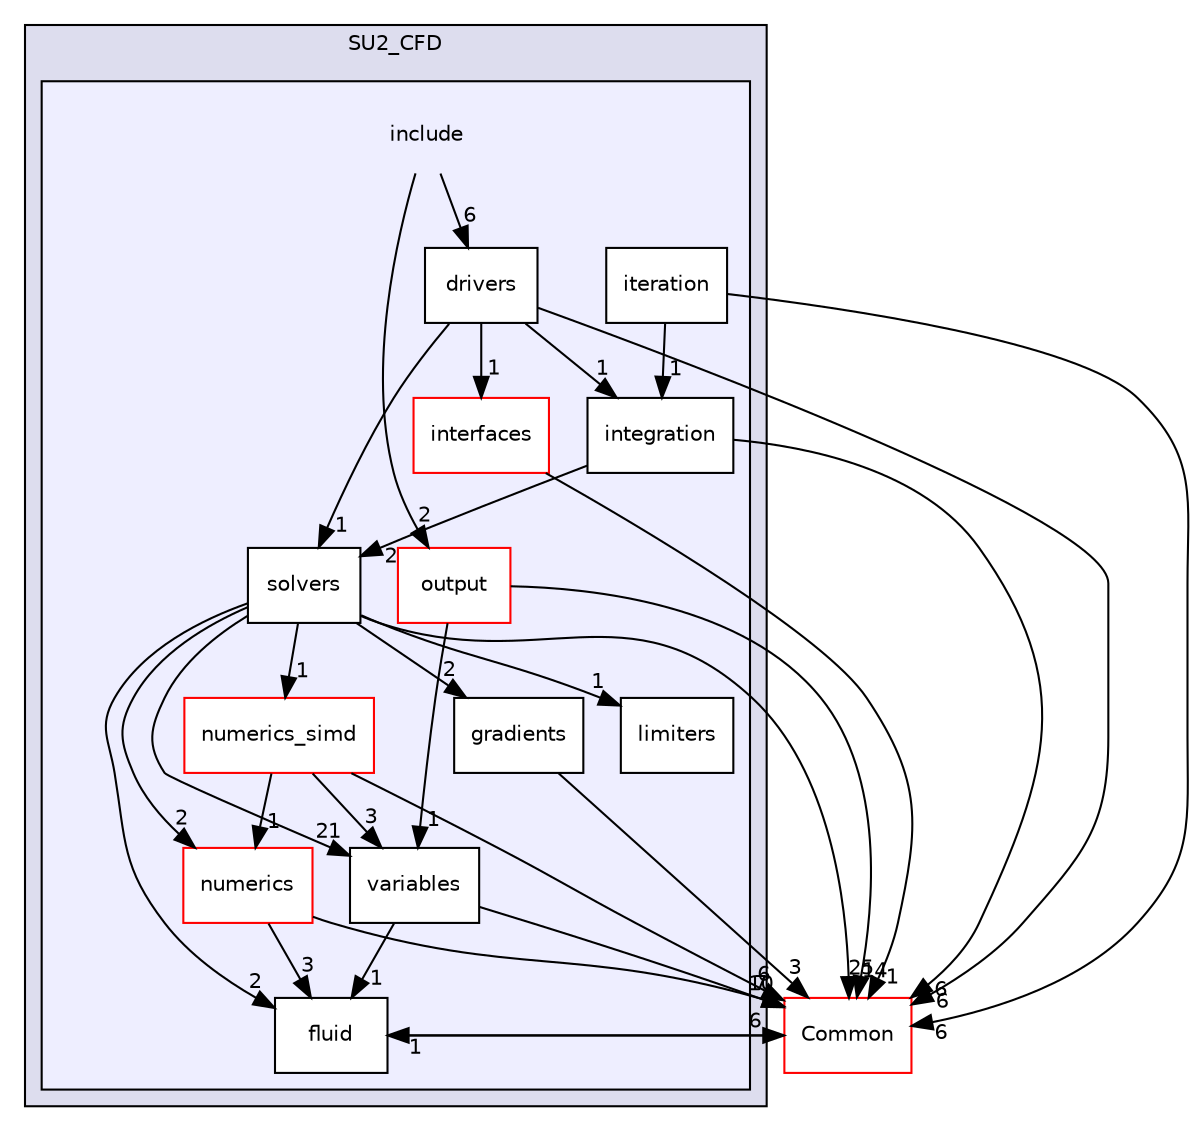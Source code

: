 digraph "SU2_CFD/include" {
  compound=true
  node [ fontsize="10", fontname="Helvetica"];
  edge [ labelfontsize="10", labelfontname="Helvetica"];
  subgraph clusterdir_6f9fd837e39f246a8f0c94f670ad0309 {
    graph [ bgcolor="#ddddee", pencolor="black", label="SU2_CFD" fontname="Helvetica", fontsize="10", URL="dir_6f9fd837e39f246a8f0c94f670ad0309.html"]
  subgraph clusterdir_3b735dd5547717c34264cbbbba892a8a {
    graph [ bgcolor="#eeeeff", pencolor="black", label="" URL="dir_3b735dd5547717c34264cbbbba892a8a.html"];
    dir_3b735dd5547717c34264cbbbba892a8a [shape=plaintext label="include"];
    dir_80231ed206c278038542dd1658bd1a4f [shape=box label="drivers" color="black" fillcolor="white" style="filled" URL="dir_80231ed206c278038542dd1658bd1a4f.html"];
    dir_331ac33b42628dcdd8084e0a2b79c025 [shape=box label="fluid" color="black" fillcolor="white" style="filled" URL="dir_331ac33b42628dcdd8084e0a2b79c025.html"];
    dir_e3b5e39a00e29047067392aaed2786c3 [shape=box label="gradients" color="black" fillcolor="white" style="filled" URL="dir_e3b5e39a00e29047067392aaed2786c3.html"];
    dir_30f15e542928108c2cf25f336dc7ffc8 [shape=box label="integration" color="black" fillcolor="white" style="filled" URL="dir_30f15e542928108c2cf25f336dc7ffc8.html"];
    dir_08c7ba3cb7a23e912f9dd6cde1b276c2 [shape=box label="interfaces" color="red" fillcolor="white" style="filled" URL="dir_08c7ba3cb7a23e912f9dd6cde1b276c2.html"];
    dir_172323b1cf9c2cba03421358e90b50f4 [shape=box label="iteration" color="black" fillcolor="white" style="filled" URL="dir_172323b1cf9c2cba03421358e90b50f4.html"];
    dir_141b363c177a2fef2601542dedb67199 [shape=box label="limiters" color="black" fillcolor="white" style="filled" URL="dir_141b363c177a2fef2601542dedb67199.html"];
    dir_756791f5376667f4032d4a9f45c7494c [shape=box label="numerics" color="red" fillcolor="white" style="filled" URL="dir_756791f5376667f4032d4a9f45c7494c.html"];
    dir_6516f4a48c556fd65c0a96b2c86589bc [shape=box label="numerics_simd" color="red" fillcolor="white" style="filled" URL="dir_6516f4a48c556fd65c0a96b2c86589bc.html"];
    dir_d8beb746e2226fd5f8de32cb0a6789ef [shape=box label="output" color="red" fillcolor="white" style="filled" URL="dir_d8beb746e2226fd5f8de32cb0a6789ef.html"];
    dir_263ce66950d22b4a66b695c07cd63e69 [shape=box label="solvers" color="black" fillcolor="white" style="filled" URL="dir_263ce66950d22b4a66b695c07cd63e69.html"];
    dir_cd97905733ce0fa50fa6753859500eaa [shape=box label="variables" color="black" fillcolor="white" style="filled" URL="dir_cd97905733ce0fa50fa6753859500eaa.html"];
  }
  }
  dir_4ab6b4cc6a7edbff49100e9123df213f [shape=box label="Common" fillcolor="white" style="filled" color="red" URL="dir_4ab6b4cc6a7edbff49100e9123df213f.html"];
  dir_331ac33b42628dcdd8084e0a2b79c025->dir_4ab6b4cc6a7edbff49100e9123df213f [headlabel="6", labeldistance=1.5 headhref="dir_000036_000000.html"];
  dir_3b735dd5547717c34264cbbbba892a8a->dir_d8beb746e2226fd5f8de32cb0a6789ef [headlabel="2", labeldistance=1.5 headhref="dir_000034_000060.html"];
  dir_3b735dd5547717c34264cbbbba892a8a->dir_80231ed206c278038542dd1658bd1a4f [headlabel="6", labeldistance=1.5 headhref="dir_000034_000035.html"];
  dir_4ab6b4cc6a7edbff49100e9123df213f->dir_331ac33b42628dcdd8084e0a2b79c025 [headlabel="1", labeldistance=1.5 headhref="dir_000000_000036.html"];
  dir_e3b5e39a00e29047067392aaed2786c3->dir_4ab6b4cc6a7edbff49100e9123df213f [headlabel="3", labeldistance=1.5 headhref="dir_000037_000000.html"];
  dir_cd97905733ce0fa50fa6753859500eaa->dir_331ac33b42628dcdd8084e0a2b79c025 [headlabel="1", labeldistance=1.5 headhref="dir_000064_000036.html"];
  dir_cd97905733ce0fa50fa6753859500eaa->dir_4ab6b4cc6a7edbff49100e9123df213f [headlabel="10", labeldistance=1.5 headhref="dir_000064_000000.html"];
  dir_08c7ba3cb7a23e912f9dd6cde1b276c2->dir_4ab6b4cc6a7edbff49100e9123df213f [headlabel="1", labeldistance=1.5 headhref="dir_000039_000000.html"];
  dir_30f15e542928108c2cf25f336dc7ffc8->dir_4ab6b4cc6a7edbff49100e9123df213f [headlabel="6", labeldistance=1.5 headhref="dir_000038_000000.html"];
  dir_30f15e542928108c2cf25f336dc7ffc8->dir_263ce66950d22b4a66b695c07cd63e69 [headlabel="2", labeldistance=1.5 headhref="dir_000038_000063.html"];
  dir_756791f5376667f4032d4a9f45c7494c->dir_331ac33b42628dcdd8084e0a2b79c025 [headlabel="3", labeldistance=1.5 headhref="dir_000045_000036.html"];
  dir_756791f5376667f4032d4a9f45c7494c->dir_4ab6b4cc6a7edbff49100e9123df213f [headlabel="7", labeldistance=1.5 headhref="dir_000045_000000.html"];
  dir_d8beb746e2226fd5f8de32cb0a6789ef->dir_4ab6b4cc6a7edbff49100e9123df213f [headlabel="14", labeldistance=1.5 headhref="dir_000060_000000.html"];
  dir_d8beb746e2226fd5f8de32cb0a6789ef->dir_cd97905733ce0fa50fa6753859500eaa [headlabel="1", labeldistance=1.5 headhref="dir_000060_000064.html"];
  dir_172323b1cf9c2cba03421358e90b50f4->dir_4ab6b4cc6a7edbff49100e9123df213f [headlabel="6", labeldistance=1.5 headhref="dir_000043_000000.html"];
  dir_172323b1cf9c2cba03421358e90b50f4->dir_30f15e542928108c2cf25f336dc7ffc8 [headlabel="1", labeldistance=1.5 headhref="dir_000043_000038.html"];
  dir_80231ed206c278038542dd1658bd1a4f->dir_4ab6b4cc6a7edbff49100e9123df213f [headlabel="6", labeldistance=1.5 headhref="dir_000035_000000.html"];
  dir_80231ed206c278038542dd1658bd1a4f->dir_08c7ba3cb7a23e912f9dd6cde1b276c2 [headlabel="1", labeldistance=1.5 headhref="dir_000035_000039.html"];
  dir_80231ed206c278038542dd1658bd1a4f->dir_30f15e542928108c2cf25f336dc7ffc8 [headlabel="1", labeldistance=1.5 headhref="dir_000035_000038.html"];
  dir_80231ed206c278038542dd1658bd1a4f->dir_263ce66950d22b4a66b695c07cd63e69 [headlabel="1", labeldistance=1.5 headhref="dir_000035_000063.html"];
  dir_263ce66950d22b4a66b695c07cd63e69->dir_331ac33b42628dcdd8084e0a2b79c025 [headlabel="2", labeldistance=1.5 headhref="dir_000063_000036.html"];
  dir_263ce66950d22b4a66b695c07cd63e69->dir_4ab6b4cc6a7edbff49100e9123df213f [headlabel="25", labeldistance=1.5 headhref="dir_000063_000000.html"];
  dir_263ce66950d22b4a66b695c07cd63e69->dir_e3b5e39a00e29047067392aaed2786c3 [headlabel="2", labeldistance=1.5 headhref="dir_000063_000037.html"];
  dir_263ce66950d22b4a66b695c07cd63e69->dir_cd97905733ce0fa50fa6753859500eaa [headlabel="21", labeldistance=1.5 headhref="dir_000063_000064.html"];
  dir_263ce66950d22b4a66b695c07cd63e69->dir_756791f5376667f4032d4a9f45c7494c [headlabel="2", labeldistance=1.5 headhref="dir_000063_000045.html"];
  dir_263ce66950d22b4a66b695c07cd63e69->dir_141b363c177a2fef2601542dedb67199 [headlabel="1", labeldistance=1.5 headhref="dir_000063_000044.html"];
  dir_263ce66950d22b4a66b695c07cd63e69->dir_6516f4a48c556fd65c0a96b2c86589bc [headlabel="1", labeldistance=1.5 headhref="dir_000063_000050.html"];
  dir_6516f4a48c556fd65c0a96b2c86589bc->dir_4ab6b4cc6a7edbff49100e9123df213f [headlabel="6", labeldistance=1.5 headhref="dir_000050_000000.html"];
  dir_6516f4a48c556fd65c0a96b2c86589bc->dir_cd97905733ce0fa50fa6753859500eaa [headlabel="3", labeldistance=1.5 headhref="dir_000050_000064.html"];
  dir_6516f4a48c556fd65c0a96b2c86589bc->dir_756791f5376667f4032d4a9f45c7494c [headlabel="1", labeldistance=1.5 headhref="dir_000050_000045.html"];
}
